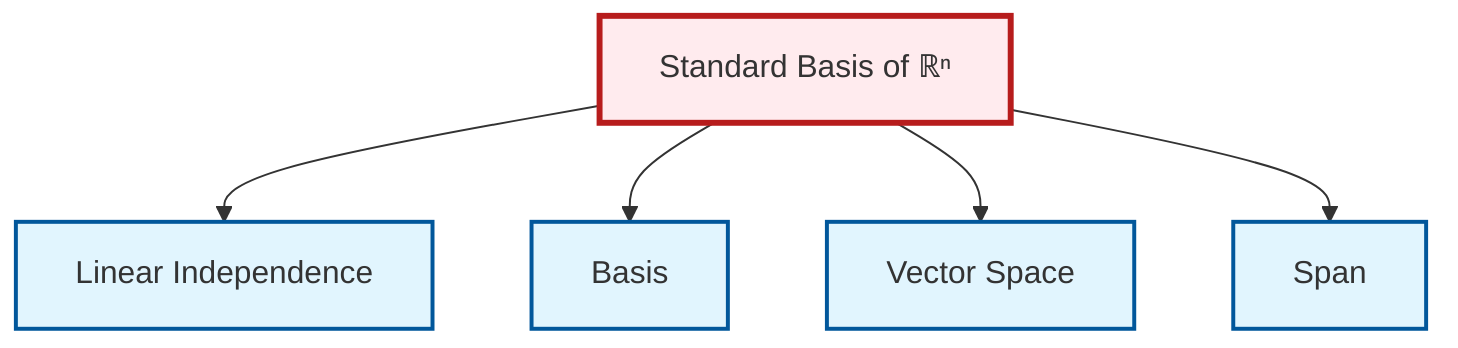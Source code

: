 graph TD
    classDef definition fill:#e1f5fe,stroke:#01579b,stroke-width:2px
    classDef theorem fill:#f3e5f5,stroke:#4a148c,stroke-width:2px
    classDef axiom fill:#fff3e0,stroke:#e65100,stroke-width:2px
    classDef example fill:#e8f5e9,stroke:#1b5e20,stroke-width:2px
    classDef current fill:#ffebee,stroke:#b71c1c,stroke-width:3px
    def-vector-space["Vector Space"]:::definition
    def-basis["Basis"]:::definition
    def-linear-independence["Linear Independence"]:::definition
    ex-standard-basis-rn["Standard Basis of ℝⁿ"]:::example
    def-span["Span"]:::definition
    ex-standard-basis-rn --> def-linear-independence
    ex-standard-basis-rn --> def-basis
    ex-standard-basis-rn --> def-vector-space
    ex-standard-basis-rn --> def-span
    class ex-standard-basis-rn current